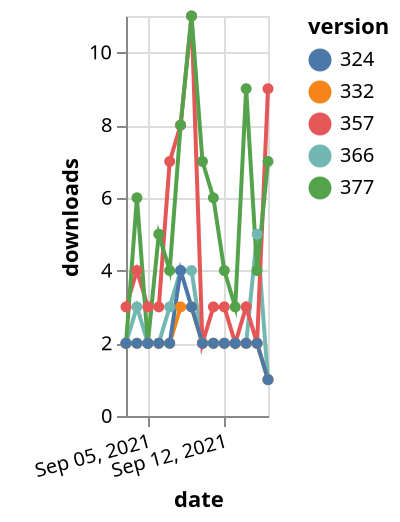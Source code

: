 {"$schema": "https://vega.github.io/schema/vega-lite/v5.json", "description": "A simple bar chart with embedded data.", "data": {"values": [{"date": "2021-09-03", "total": 4141, "delta": 2, "version": "366"}, {"date": "2021-09-04", "total": 4144, "delta": 3, "version": "366"}, {"date": "2021-09-05", "total": 4146, "delta": 2, "version": "366"}, {"date": "2021-09-06", "total": 4148, "delta": 2, "version": "366"}, {"date": "2021-09-07", "total": 4151, "delta": 3, "version": "366"}, {"date": "2021-09-08", "total": 4155, "delta": 4, "version": "366"}, {"date": "2021-09-09", "total": 4159, "delta": 4, "version": "366"}, {"date": "2021-09-10", "total": 4161, "delta": 2, "version": "366"}, {"date": "2021-09-11", "total": 4163, "delta": 2, "version": "366"}, {"date": "2021-09-12", "total": 4165, "delta": 2, "version": "366"}, {"date": "2021-09-13", "total": 4167, "delta": 2, "version": "366"}, {"date": "2021-09-14", "total": 4169, "delta": 2, "version": "366"}, {"date": "2021-09-15", "total": 4174, "delta": 5, "version": "366"}, {"date": "2021-09-16", "total": 4175, "delta": 1, "version": "366"}, {"date": "2021-09-03", "total": 9837, "delta": 3, "version": "357"}, {"date": "2021-09-04", "total": 9841, "delta": 4, "version": "357"}, {"date": "2021-09-05", "total": 9844, "delta": 3, "version": "357"}, {"date": "2021-09-06", "total": 9847, "delta": 3, "version": "357"}, {"date": "2021-09-07", "total": 9854, "delta": 7, "version": "357"}, {"date": "2021-09-08", "total": 9862, "delta": 8, "version": "357"}, {"date": "2021-09-09", "total": 9873, "delta": 11, "version": "357"}, {"date": "2021-09-10", "total": 9875, "delta": 2, "version": "357"}, {"date": "2021-09-11", "total": 9878, "delta": 3, "version": "357"}, {"date": "2021-09-12", "total": 9881, "delta": 3, "version": "357"}, {"date": "2021-09-13", "total": 9883, "delta": 2, "version": "357"}, {"date": "2021-09-14", "total": 9886, "delta": 3, "version": "357"}, {"date": "2021-09-15", "total": 9888, "delta": 2, "version": "357"}, {"date": "2021-09-16", "total": 9897, "delta": 9, "version": "357"}, {"date": "2021-09-03", "total": 5384, "delta": 2, "version": "332"}, {"date": "2021-09-04", "total": 5386, "delta": 2, "version": "332"}, {"date": "2021-09-05", "total": 5388, "delta": 2, "version": "332"}, {"date": "2021-09-06", "total": 5390, "delta": 2, "version": "332"}, {"date": "2021-09-07", "total": 5392, "delta": 2, "version": "332"}, {"date": "2021-09-08", "total": 5395, "delta": 3, "version": "332"}, {"date": "2021-09-09", "total": 5398, "delta": 3, "version": "332"}, {"date": "2021-09-10", "total": 5400, "delta": 2, "version": "332"}, {"date": "2021-09-11", "total": 5402, "delta": 2, "version": "332"}, {"date": "2021-09-12", "total": 5404, "delta": 2, "version": "332"}, {"date": "2021-09-13", "total": 5406, "delta": 2, "version": "332"}, {"date": "2021-09-14", "total": 5408, "delta": 2, "version": "332"}, {"date": "2021-09-15", "total": 5410, "delta": 2, "version": "332"}, {"date": "2021-09-16", "total": 5411, "delta": 1, "version": "332"}, {"date": "2021-09-03", "total": 10493, "delta": 2, "version": "377"}, {"date": "2021-09-04", "total": 10499, "delta": 6, "version": "377"}, {"date": "2021-09-05", "total": 10501, "delta": 2, "version": "377"}, {"date": "2021-09-06", "total": 10506, "delta": 5, "version": "377"}, {"date": "2021-09-07", "total": 10510, "delta": 4, "version": "377"}, {"date": "2021-09-08", "total": 10518, "delta": 8, "version": "377"}, {"date": "2021-09-09", "total": 10529, "delta": 11, "version": "377"}, {"date": "2021-09-10", "total": 10536, "delta": 7, "version": "377"}, {"date": "2021-09-11", "total": 10542, "delta": 6, "version": "377"}, {"date": "2021-09-12", "total": 10546, "delta": 4, "version": "377"}, {"date": "2021-09-13", "total": 10549, "delta": 3, "version": "377"}, {"date": "2021-09-14", "total": 10558, "delta": 9, "version": "377"}, {"date": "2021-09-15", "total": 10562, "delta": 4, "version": "377"}, {"date": "2021-09-16", "total": 10569, "delta": 7, "version": "377"}, {"date": "2021-09-03", "total": 3549, "delta": 2, "version": "324"}, {"date": "2021-09-04", "total": 3551, "delta": 2, "version": "324"}, {"date": "2021-09-05", "total": 3553, "delta": 2, "version": "324"}, {"date": "2021-09-06", "total": 3555, "delta": 2, "version": "324"}, {"date": "2021-09-07", "total": 3557, "delta": 2, "version": "324"}, {"date": "2021-09-08", "total": 3561, "delta": 4, "version": "324"}, {"date": "2021-09-09", "total": 3564, "delta": 3, "version": "324"}, {"date": "2021-09-10", "total": 3566, "delta": 2, "version": "324"}, {"date": "2021-09-11", "total": 3568, "delta": 2, "version": "324"}, {"date": "2021-09-12", "total": 3570, "delta": 2, "version": "324"}, {"date": "2021-09-13", "total": 3572, "delta": 2, "version": "324"}, {"date": "2021-09-14", "total": 3574, "delta": 2, "version": "324"}, {"date": "2021-09-15", "total": 3576, "delta": 2, "version": "324"}, {"date": "2021-09-16", "total": 3577, "delta": 1, "version": "324"}]}, "width": "container", "mark": {"type": "line", "point": {"filled": true}}, "encoding": {"x": {"field": "date", "type": "temporal", "timeUnit": "yearmonthdate", "title": "date", "axis": {"labelAngle": -15}}, "y": {"field": "delta", "type": "quantitative", "title": "downloads"}, "color": {"field": "version", "type": "nominal"}, "tooltip": {"field": "delta"}}}